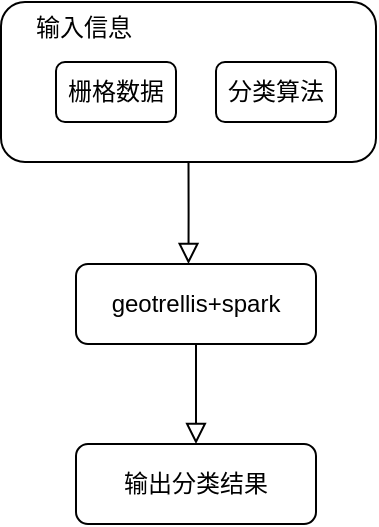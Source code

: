 <mxfile version="13.5.4" type="github">
  <diagram id="C5RBs43oDa-KdzZeNtuy" name="Page-1">
    <mxGraphModel dx="946" dy="565" grid="1" gridSize="10" guides="1" tooltips="1" connect="1" arrows="1" fold="1" page="1" pageScale="1" pageWidth="827" pageHeight="1169" math="0" shadow="0">
      <root>
        <mxCell id="WIyWlLk6GJQsqaUBKTNV-0" />
        <mxCell id="WIyWlLk6GJQsqaUBKTNV-1" parent="WIyWlLk6GJQsqaUBKTNV-0" />
        <mxCell id="Iu0M3q83-ys0nYe5kros-9" value="" style="rounded=0;html=1;jettySize=auto;orthogonalLoop=1;fontSize=11;endArrow=block;endFill=0;endSize=8;strokeWidth=1;shadow=0;labelBackgroundColor=none;edgeStyle=orthogonalEdgeStyle;exitX=0.5;exitY=1;exitDx=0;exitDy=0;" edge="1" parent="WIyWlLk6GJQsqaUBKTNV-1" source="Iu0M3q83-ys0nYe5kros-13">
          <mxGeometry relative="1" as="geometry">
            <mxPoint x="230" y="130" as="sourcePoint" />
            <mxPoint x="206.25" y="190" as="targetPoint" />
          </mxGeometry>
        </mxCell>
        <mxCell id="Iu0M3q83-ys0nYe5kros-20" style="edgeStyle=orthogonalEdgeStyle;rounded=0;orthogonalLoop=1;jettySize=auto;html=1;exitX=0.5;exitY=1;exitDx=0;exitDy=0;entryX=0.5;entryY=0;entryDx=0;entryDy=0;shadow=0;labelBackgroundColor=none;endArrow=block;endFill=0;endSize=8;strokeWidth=1;" edge="1" parent="WIyWlLk6GJQsqaUBKTNV-1" source="Iu0M3q83-ys0nYe5kros-12" target="Iu0M3q83-ys0nYe5kros-19">
          <mxGeometry relative="1" as="geometry" />
        </mxCell>
        <mxCell id="Iu0M3q83-ys0nYe5kros-12" value="geotrellis+spark" style="rounded=1;whiteSpace=wrap;html=1;fontSize=12;glass=0;strokeWidth=1;shadow=0;" vertex="1" parent="WIyWlLk6GJQsqaUBKTNV-1">
          <mxGeometry x="150" y="190" width="120" height="40" as="geometry" />
        </mxCell>
        <mxCell id="Iu0M3q83-ys0nYe5kros-13" value="" style="rounded=1;whiteSpace=wrap;html=1;fontSize=12;glass=0;strokeWidth=1;shadow=0;align=left;fillColor=none;" vertex="1" parent="WIyWlLk6GJQsqaUBKTNV-1">
          <mxGeometry x="112.5" y="59" width="187.5" height="80" as="geometry" />
        </mxCell>
        <mxCell id="Iu0M3q83-ys0nYe5kros-14" value="输入信息" style="text;html=1;strokeColor=none;fillColor=none;align=center;verticalAlign=middle;whiteSpace=wrap;rounded=0;" vertex="1" parent="WIyWlLk6GJQsqaUBKTNV-1">
          <mxGeometry x="118.5" y="62" width="70" height="20" as="geometry" />
        </mxCell>
        <mxCell id="Iu0M3q83-ys0nYe5kros-15" value="栅格数据" style="rounded=1;whiteSpace=wrap;html=1;" vertex="1" parent="WIyWlLk6GJQsqaUBKTNV-1">
          <mxGeometry x="140" y="89" width="60" height="30" as="geometry" />
        </mxCell>
        <mxCell id="Iu0M3q83-ys0nYe5kros-17" value="分类算法" style="rounded=1;whiteSpace=wrap;html=1;" vertex="1" parent="WIyWlLk6GJQsqaUBKTNV-1">
          <mxGeometry x="220" y="89" width="60" height="30" as="geometry" />
        </mxCell>
        <mxCell id="Iu0M3q83-ys0nYe5kros-19" value="输出分类结果" style="rounded=1;whiteSpace=wrap;html=1;fontSize=12;glass=0;strokeWidth=1;shadow=0;" vertex="1" parent="WIyWlLk6GJQsqaUBKTNV-1">
          <mxGeometry x="150" y="280" width="120" height="40" as="geometry" />
        </mxCell>
      </root>
    </mxGraphModel>
  </diagram>
</mxfile>
